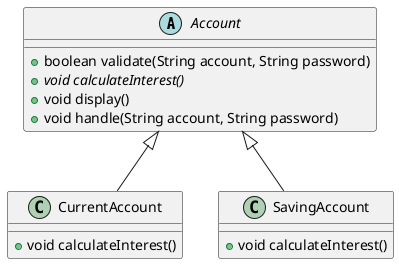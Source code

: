 @startuml

abstract class Account {
+boolean validate(String account, String password)
+{abstract}void calculateInterest()
+void display()
+void handle(String account, String password)
}
class CurrentAccount {
+void calculateInterest()
}
class SavingAccount {
+void calculateInterest()
}

Account <|-- CurrentAccount
Account <|-- SavingAccount

@enduml